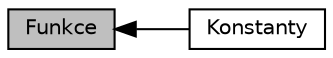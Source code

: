 digraph "Funkce"
{
  edge [fontname="Helvetica",fontsize="10",labelfontname="Helvetica",labelfontsize="10"];
  node [fontname="Helvetica",fontsize="10",shape=record];
  rankdir=LR;
  Node0 [label="Funkce",height=0.2,width=0.4,color="black", fillcolor="grey75", style="filled", fontcolor="black"];
  Node1 [label="Konstanty",height=0.2,width=0.4,color="black", fillcolor="white", style="filled",URL="$group__Konstanty.html"];
  Node0->Node1 [shape=plaintext, dir="back", style="solid"];
}
